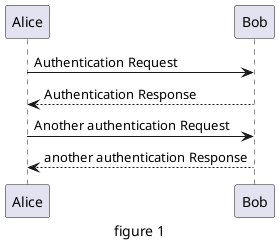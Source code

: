 @startuml
'使用 caption 关键字把字幕放在图的底部

caption figure 1

Alice -> Bob: Authentication Request
Bob --> Alice: Authentication Response

Alice -> Bob: Another authentication Request
Alice <-- Bob: another authentication Response
@enduml